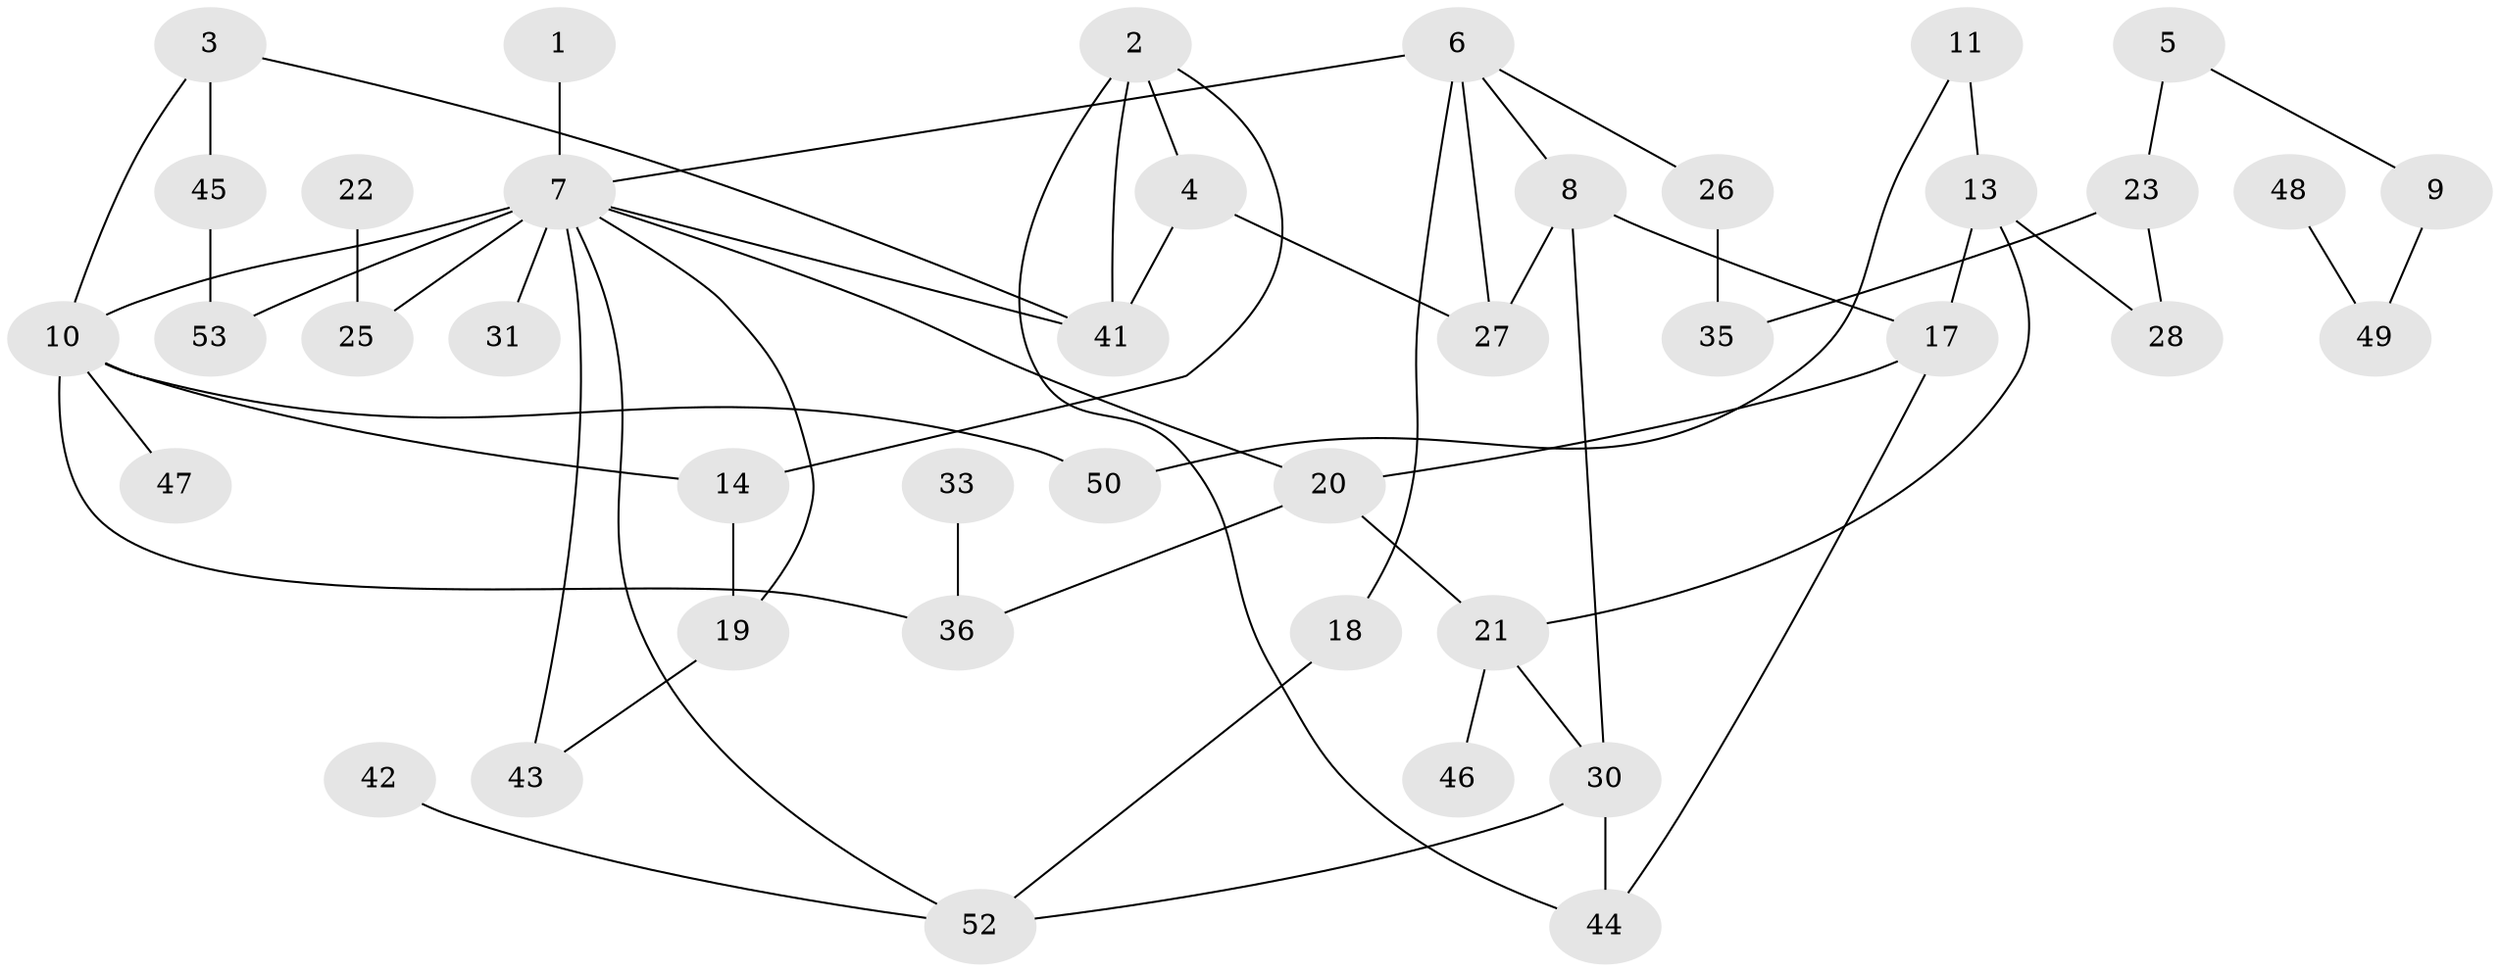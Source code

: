 // original degree distribution, {2: 0.3047619047619048, 1: 0.2571428571428571, 6: 0.01904761904761905, 5: 0.05714285714285714, 3: 0.12380952380952381, 0: 0.10476190476190476, 4: 0.13333333333333333}
// Generated by graph-tools (version 1.1) at 2025/33/03/09/25 02:33:53]
// undirected, 41 vertices, 58 edges
graph export_dot {
graph [start="1"]
  node [color=gray90,style=filled];
  1;
  2;
  3;
  4;
  5;
  6;
  7;
  8;
  9;
  10;
  11;
  13;
  14;
  17;
  18;
  19;
  20;
  21;
  22;
  23;
  25;
  26;
  27;
  28;
  30;
  31;
  33;
  35;
  36;
  41;
  42;
  43;
  44;
  45;
  46;
  47;
  48;
  49;
  50;
  52;
  53;
  1 -- 7 [weight=1.0];
  2 -- 4 [weight=1.0];
  2 -- 14 [weight=1.0];
  2 -- 41 [weight=1.0];
  2 -- 44 [weight=1.0];
  3 -- 10 [weight=1.0];
  3 -- 41 [weight=1.0];
  3 -- 45 [weight=1.0];
  4 -- 27 [weight=1.0];
  4 -- 41 [weight=1.0];
  5 -- 9 [weight=1.0];
  5 -- 23 [weight=1.0];
  6 -- 7 [weight=1.0];
  6 -- 8 [weight=1.0];
  6 -- 18 [weight=1.0];
  6 -- 26 [weight=1.0];
  6 -- 27 [weight=2.0];
  7 -- 10 [weight=1.0];
  7 -- 19 [weight=1.0];
  7 -- 20 [weight=1.0];
  7 -- 25 [weight=1.0];
  7 -- 31 [weight=2.0];
  7 -- 41 [weight=1.0];
  7 -- 43 [weight=1.0];
  7 -- 52 [weight=1.0];
  7 -- 53 [weight=2.0];
  8 -- 17 [weight=1.0];
  8 -- 27 [weight=1.0];
  8 -- 30 [weight=2.0];
  9 -- 49 [weight=1.0];
  10 -- 14 [weight=1.0];
  10 -- 36 [weight=1.0];
  10 -- 47 [weight=1.0];
  10 -- 50 [weight=1.0];
  11 -- 13 [weight=1.0];
  11 -- 50 [weight=1.0];
  13 -- 17 [weight=1.0];
  13 -- 21 [weight=1.0];
  13 -- 28 [weight=1.0];
  14 -- 19 [weight=1.0];
  17 -- 20 [weight=1.0];
  17 -- 44 [weight=1.0];
  18 -- 52 [weight=1.0];
  19 -- 43 [weight=1.0];
  20 -- 21 [weight=1.0];
  20 -- 36 [weight=1.0];
  21 -- 30 [weight=1.0];
  21 -- 46 [weight=1.0];
  22 -- 25 [weight=1.0];
  23 -- 28 [weight=1.0];
  23 -- 35 [weight=1.0];
  26 -- 35 [weight=1.0];
  30 -- 44 [weight=1.0];
  30 -- 52 [weight=1.0];
  33 -- 36 [weight=1.0];
  42 -- 52 [weight=1.0];
  45 -- 53 [weight=1.0];
  48 -- 49 [weight=1.0];
}
